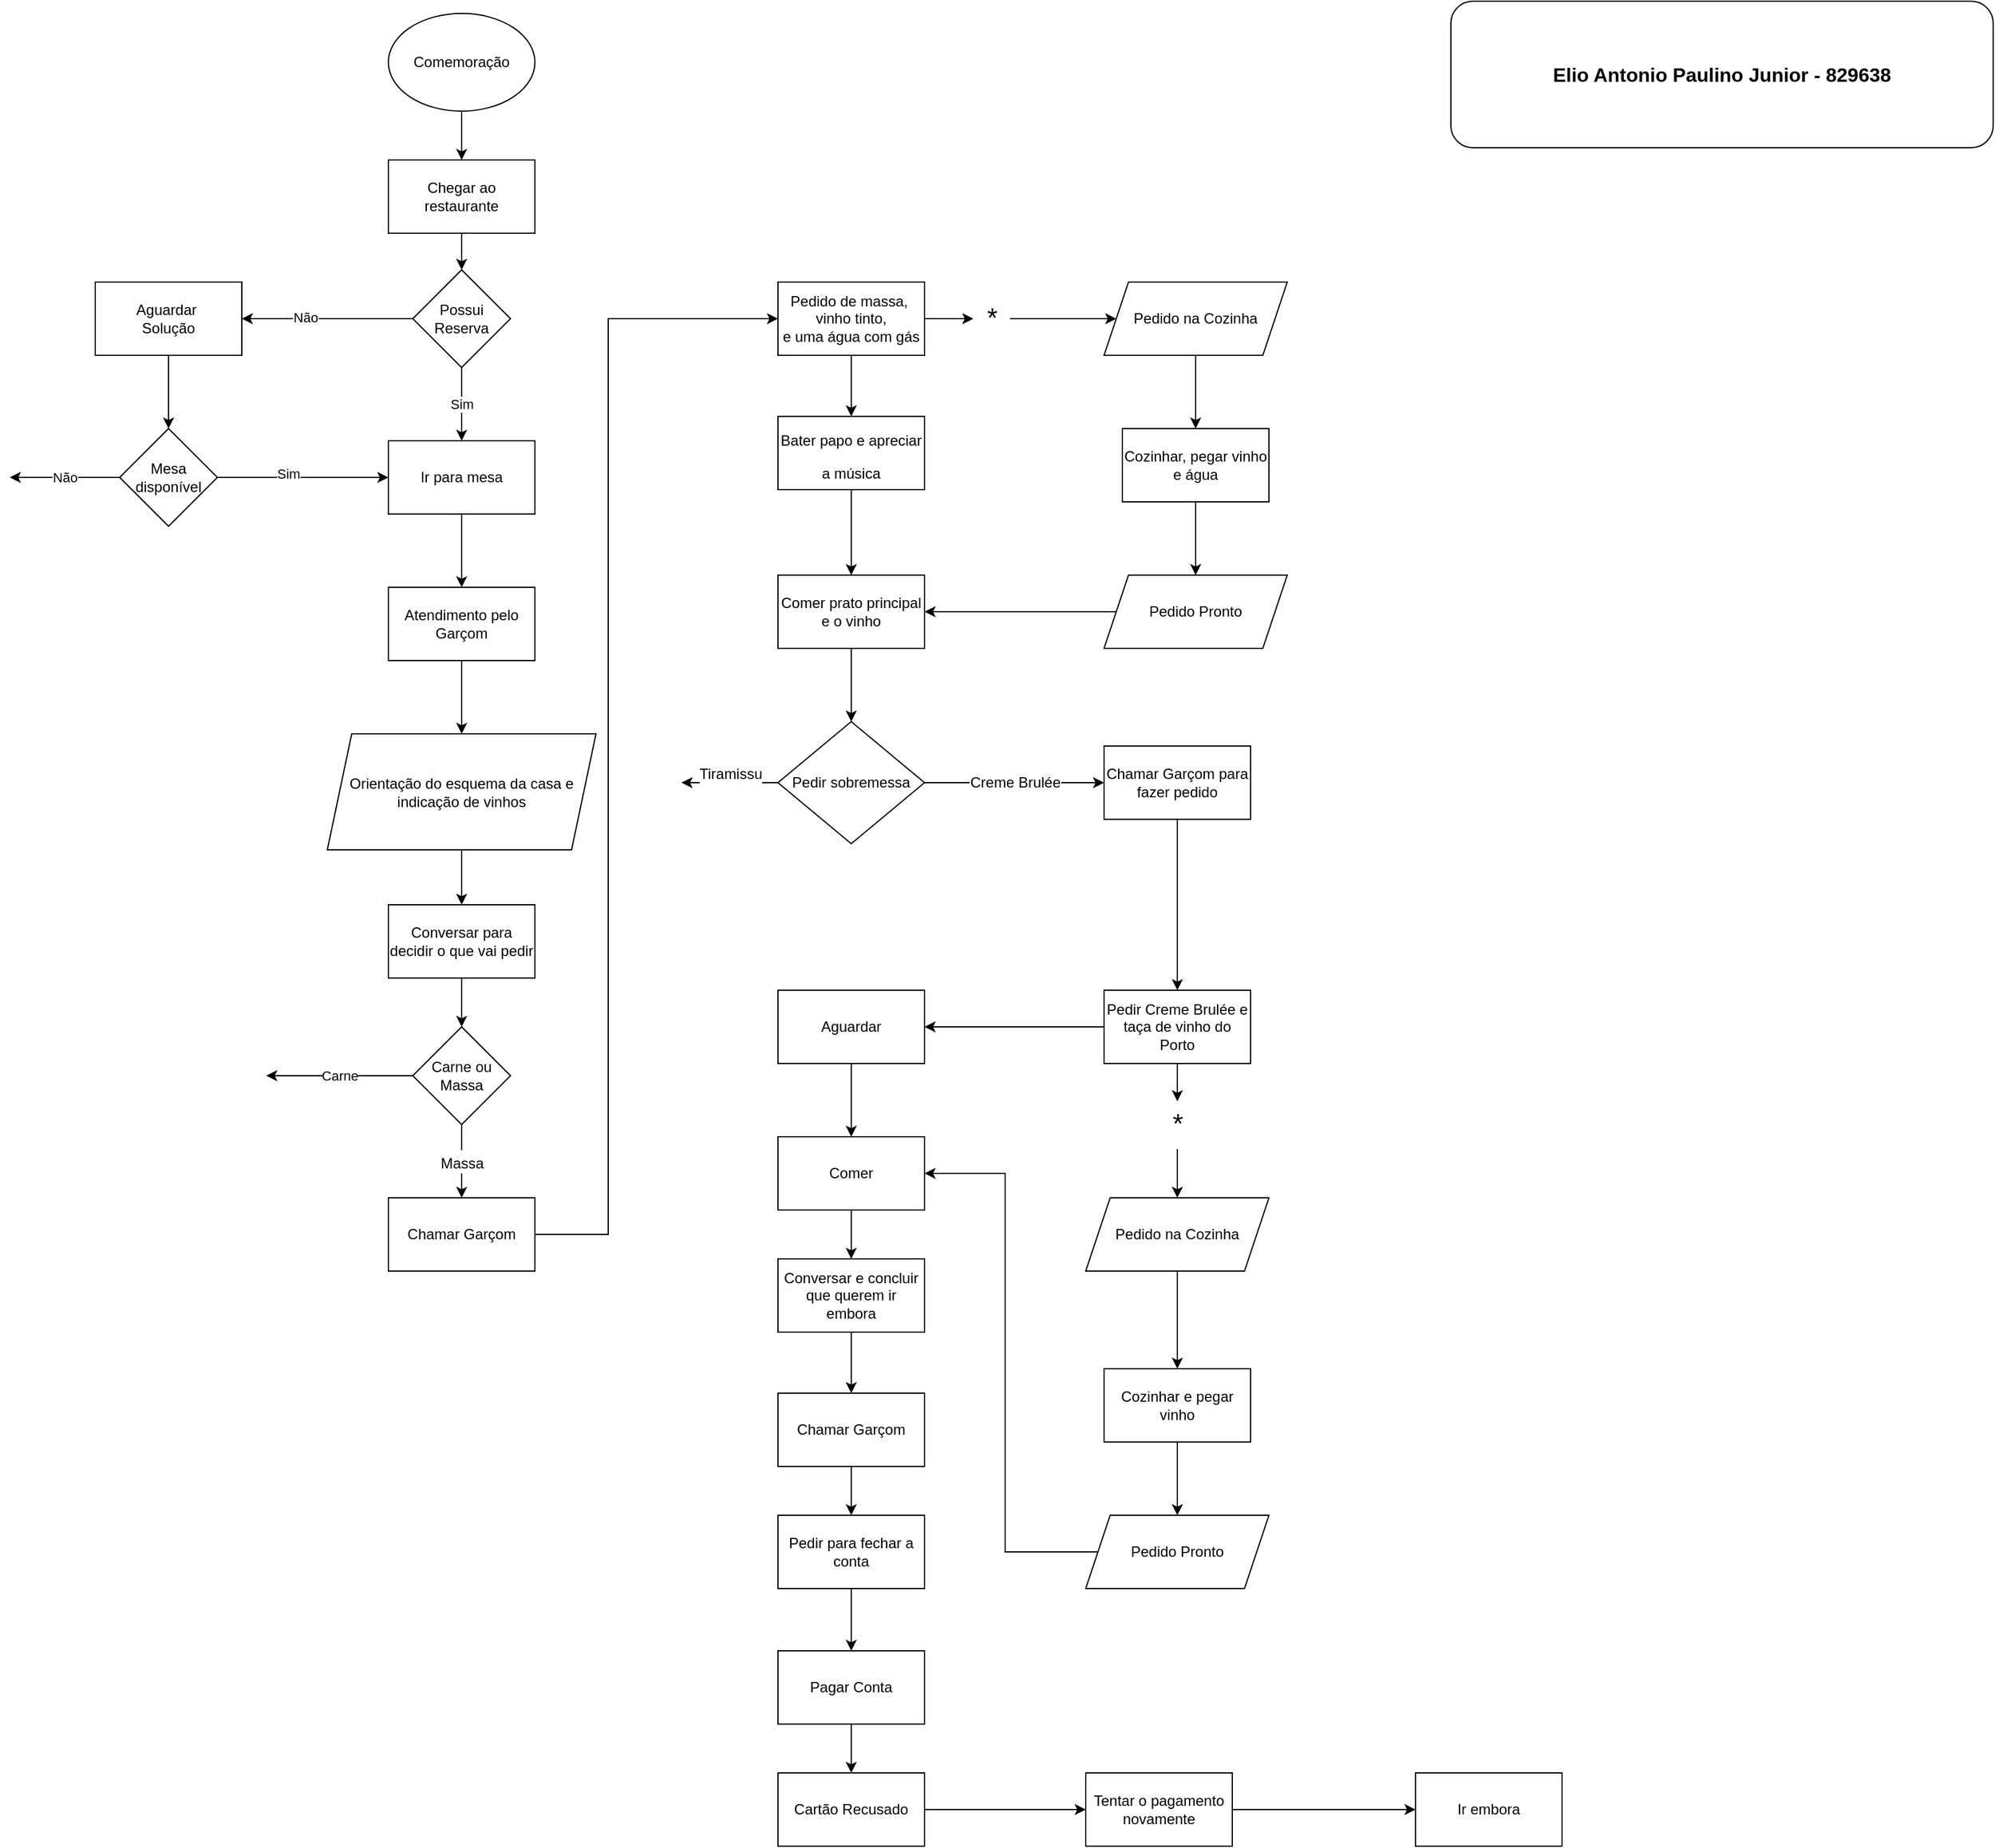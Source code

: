 <mxfile version="20.2.8" type="github">
  <diagram id="CsDq84LYK3NPVZI5AL57" name="Página-1">
    <mxGraphModel dx="1718" dy="662" grid="1" gridSize="10" guides="1" tooltips="1" connect="1" arrows="1" fold="1" page="1" pageScale="1" pageWidth="827" pageHeight="1169" math="0" shadow="0">
      <root>
        <mxCell id="0" />
        <mxCell id="1" parent="0" />
        <mxCell id="h2VD8IaXCJRkYgahIwb_-3" style="edgeStyle=orthogonalEdgeStyle;rounded=0;orthogonalLoop=1;jettySize=auto;html=1;exitX=0.5;exitY=1;exitDx=0;exitDy=0;entryX=0.5;entryY=0;entryDx=0;entryDy=0;" edge="1" parent="1" source="h2VD8IaXCJRkYgahIwb_-1" target="h2VD8IaXCJRkYgahIwb_-2">
          <mxGeometry relative="1" as="geometry" />
        </mxCell>
        <mxCell id="h2VD8IaXCJRkYgahIwb_-1" value="Comemoração" style="ellipse;whiteSpace=wrap;html=1;" vertex="1" parent="1">
          <mxGeometry x="340" y="10" width="120" height="80" as="geometry" />
        </mxCell>
        <mxCell id="h2VD8IaXCJRkYgahIwb_-5" style="edgeStyle=orthogonalEdgeStyle;rounded=0;orthogonalLoop=1;jettySize=auto;html=1;exitX=0.5;exitY=1;exitDx=0;exitDy=0;entryX=0.5;entryY=0;entryDx=0;entryDy=0;" edge="1" parent="1" source="h2VD8IaXCJRkYgahIwb_-2" target="h2VD8IaXCJRkYgahIwb_-4">
          <mxGeometry relative="1" as="geometry" />
        </mxCell>
        <mxCell id="h2VD8IaXCJRkYgahIwb_-2" value="Chegar ao restaurante" style="rounded=0;whiteSpace=wrap;html=1;" vertex="1" parent="1">
          <mxGeometry x="340" y="130" width="120" height="60" as="geometry" />
        </mxCell>
        <mxCell id="h2VD8IaXCJRkYgahIwb_-10" style="edgeStyle=orthogonalEdgeStyle;rounded=0;orthogonalLoop=1;jettySize=auto;html=1;exitX=0;exitY=0.5;exitDx=0;exitDy=0;entryX=1;entryY=0.5;entryDx=0;entryDy=0;" edge="1" parent="1" source="h2VD8IaXCJRkYgahIwb_-4" target="h2VD8IaXCJRkYgahIwb_-7">
          <mxGeometry relative="1" as="geometry" />
        </mxCell>
        <mxCell id="h2VD8IaXCJRkYgahIwb_-11" value="Não" style="edgeLabel;html=1;align=center;verticalAlign=middle;resizable=0;points=[];" vertex="1" connectable="0" parent="h2VD8IaXCJRkYgahIwb_-10">
          <mxGeometry x="0.257" y="-1" relative="1" as="geometry">
            <mxPoint as="offset" />
          </mxGeometry>
        </mxCell>
        <mxCell id="h2VD8IaXCJRkYgahIwb_-12" value="Sim" style="edgeStyle=orthogonalEdgeStyle;rounded=0;orthogonalLoop=1;jettySize=auto;html=1;exitX=0.5;exitY=1;exitDx=0;exitDy=0;entryX=0.5;entryY=0;entryDx=0;entryDy=0;" edge="1" parent="1" source="h2VD8IaXCJRkYgahIwb_-4" target="h2VD8IaXCJRkYgahIwb_-9">
          <mxGeometry relative="1" as="geometry" />
        </mxCell>
        <mxCell id="h2VD8IaXCJRkYgahIwb_-4" value="Possui&lt;br&gt;Reserva" style="rhombus;whiteSpace=wrap;html=1;" vertex="1" parent="1">
          <mxGeometry x="360" y="220" width="80" height="80" as="geometry" />
        </mxCell>
        <mxCell id="h2VD8IaXCJRkYgahIwb_-13" style="edgeStyle=orthogonalEdgeStyle;rounded=0;orthogonalLoop=1;jettySize=auto;html=1;exitX=0.5;exitY=1;exitDx=0;exitDy=0;entryX=0.5;entryY=0;entryDx=0;entryDy=0;" edge="1" parent="1" source="h2VD8IaXCJRkYgahIwb_-7" target="h2VD8IaXCJRkYgahIwb_-8">
          <mxGeometry relative="1" as="geometry" />
        </mxCell>
        <mxCell id="h2VD8IaXCJRkYgahIwb_-7" value="Aguardar&amp;nbsp;&lt;br&gt;Solução" style="rounded=0;whiteSpace=wrap;html=1;" vertex="1" parent="1">
          <mxGeometry x="100" y="230" width="120" height="60" as="geometry" />
        </mxCell>
        <mxCell id="h2VD8IaXCJRkYgahIwb_-14" style="edgeStyle=orthogonalEdgeStyle;rounded=0;orthogonalLoop=1;jettySize=auto;html=1;exitX=1;exitY=0.5;exitDx=0;exitDy=0;entryX=0;entryY=0.5;entryDx=0;entryDy=0;" edge="1" parent="1" source="h2VD8IaXCJRkYgahIwb_-8" target="h2VD8IaXCJRkYgahIwb_-9">
          <mxGeometry relative="1" as="geometry" />
        </mxCell>
        <mxCell id="h2VD8IaXCJRkYgahIwb_-15" value="Sim" style="edgeLabel;html=1;align=center;verticalAlign=middle;resizable=0;points=[];" vertex="1" connectable="0" parent="h2VD8IaXCJRkYgahIwb_-14">
          <mxGeometry x="-0.171" y="3" relative="1" as="geometry">
            <mxPoint as="offset" />
          </mxGeometry>
        </mxCell>
        <mxCell id="h2VD8IaXCJRkYgahIwb_-24" value="Não" style="edgeStyle=orthogonalEdgeStyle;rounded=0;orthogonalLoop=1;jettySize=auto;html=1;exitX=0;exitY=0.5;exitDx=0;exitDy=0;" edge="1" parent="1" source="h2VD8IaXCJRkYgahIwb_-8">
          <mxGeometry relative="1" as="geometry">
            <mxPoint x="30" y="390" as="targetPoint" />
          </mxGeometry>
        </mxCell>
        <mxCell id="h2VD8IaXCJRkYgahIwb_-8" value="Mesa disponível" style="rhombus;whiteSpace=wrap;html=1;" vertex="1" parent="1">
          <mxGeometry x="120" y="350" width="80" height="80" as="geometry" />
        </mxCell>
        <mxCell id="h2VD8IaXCJRkYgahIwb_-18" style="edgeStyle=orthogonalEdgeStyle;rounded=0;orthogonalLoop=1;jettySize=auto;html=1;exitX=0.5;exitY=1;exitDx=0;exitDy=0;entryX=0.5;entryY=0;entryDx=0;entryDy=0;" edge="1" parent="1" source="h2VD8IaXCJRkYgahIwb_-9" target="h2VD8IaXCJRkYgahIwb_-17">
          <mxGeometry relative="1" as="geometry" />
        </mxCell>
        <mxCell id="h2VD8IaXCJRkYgahIwb_-9" value="Ir para mesa" style="rounded=0;whiteSpace=wrap;html=1;" vertex="1" parent="1">
          <mxGeometry x="340" y="360" width="120" height="60" as="geometry" />
        </mxCell>
        <mxCell id="h2VD8IaXCJRkYgahIwb_-20" style="edgeStyle=orthogonalEdgeStyle;rounded=0;orthogonalLoop=1;jettySize=auto;html=1;exitX=0.5;exitY=1;exitDx=0;exitDy=0;entryX=0.5;entryY=0;entryDx=0;entryDy=0;" edge="1" parent="1" source="h2VD8IaXCJRkYgahIwb_-17" target="h2VD8IaXCJRkYgahIwb_-19">
          <mxGeometry relative="1" as="geometry" />
        </mxCell>
        <mxCell id="h2VD8IaXCJRkYgahIwb_-17" value="Atendimento pelo Garçom" style="rounded=0;whiteSpace=wrap;html=1;" vertex="1" parent="1">
          <mxGeometry x="340" y="480" width="120" height="60" as="geometry" />
        </mxCell>
        <mxCell id="h2VD8IaXCJRkYgahIwb_-89" style="edgeStyle=orthogonalEdgeStyle;rounded=0;orthogonalLoop=1;jettySize=auto;html=1;exitX=0.5;exitY=1;exitDx=0;exitDy=0;entryX=0.5;entryY=0;entryDx=0;entryDy=0;fontSize=16;" edge="1" parent="1" source="h2VD8IaXCJRkYgahIwb_-19" target="h2VD8IaXCJRkYgahIwb_-25">
          <mxGeometry relative="1" as="geometry" />
        </mxCell>
        <mxCell id="h2VD8IaXCJRkYgahIwb_-19" value="Orientação do esquema da casa e indicação de vinhos" style="shape=parallelogram;perimeter=parallelogramPerimeter;whiteSpace=wrap;html=1;fixedSize=1;" vertex="1" parent="1">
          <mxGeometry x="290" y="600" width="220" height="95" as="geometry" />
        </mxCell>
        <mxCell id="h2VD8IaXCJRkYgahIwb_-23" value="Carne" style="edgeStyle=orthogonalEdgeStyle;rounded=0;orthogonalLoop=1;jettySize=auto;html=1;exitX=0;exitY=0.5;exitDx=0;exitDy=0;" edge="1" parent="1" source="h2VD8IaXCJRkYgahIwb_-21">
          <mxGeometry relative="1" as="geometry">
            <mxPoint x="240" y="880" as="targetPoint" />
          </mxGeometry>
        </mxCell>
        <mxCell id="h2VD8IaXCJRkYgahIwb_-90" value="&lt;font style=&quot;font-size: 12px;&quot;&gt;Massa&lt;/font&gt;" style="edgeStyle=orthogonalEdgeStyle;rounded=0;orthogonalLoop=1;jettySize=auto;html=1;exitX=0.5;exitY=1;exitDx=0;exitDy=0;entryX=0.5;entryY=0;entryDx=0;entryDy=0;fontSize=16;" edge="1" parent="1" source="h2VD8IaXCJRkYgahIwb_-21" target="h2VD8IaXCJRkYgahIwb_-27">
          <mxGeometry relative="1" as="geometry" />
        </mxCell>
        <mxCell id="h2VD8IaXCJRkYgahIwb_-21" value="Carne ou Massa" style="rhombus;whiteSpace=wrap;html=1;" vertex="1" parent="1">
          <mxGeometry x="360" y="840" width="80" height="80" as="geometry" />
        </mxCell>
        <mxCell id="h2VD8IaXCJRkYgahIwb_-91" style="edgeStyle=orthogonalEdgeStyle;rounded=0;orthogonalLoop=1;jettySize=auto;html=1;exitX=0.5;exitY=1;exitDx=0;exitDy=0;entryX=0.5;entryY=0;entryDx=0;entryDy=0;fontSize=12;" edge="1" parent="1" source="h2VD8IaXCJRkYgahIwb_-25" target="h2VD8IaXCJRkYgahIwb_-21">
          <mxGeometry relative="1" as="geometry" />
        </mxCell>
        <mxCell id="h2VD8IaXCJRkYgahIwb_-25" value="Conversar para decidir o que vai pedir" style="rounded=0;whiteSpace=wrap;html=1;" vertex="1" parent="1">
          <mxGeometry x="340" y="740" width="120" height="60" as="geometry" />
        </mxCell>
        <mxCell id="h2VD8IaXCJRkYgahIwb_-30" style="edgeStyle=orthogonalEdgeStyle;rounded=0;orthogonalLoop=1;jettySize=auto;html=1;exitX=1;exitY=0.5;exitDx=0;exitDy=0;entryX=0;entryY=0.5;entryDx=0;entryDy=0;" edge="1" parent="1" source="h2VD8IaXCJRkYgahIwb_-27" target="h2VD8IaXCJRkYgahIwb_-29">
          <mxGeometry relative="1" as="geometry">
            <Array as="points">
              <mxPoint x="520" y="1010" />
              <mxPoint x="520" y="260" />
            </Array>
          </mxGeometry>
        </mxCell>
        <mxCell id="h2VD8IaXCJRkYgahIwb_-27" value="Chamar Garçom" style="rounded=0;whiteSpace=wrap;html=1;" vertex="1" parent="1">
          <mxGeometry x="340" y="980" width="120" height="60" as="geometry" />
        </mxCell>
        <mxCell id="h2VD8IaXCJRkYgahIwb_-34" style="edgeStyle=orthogonalEdgeStyle;rounded=0;orthogonalLoop=1;jettySize=auto;html=1;exitX=1;exitY=0.5;exitDx=0;exitDy=0;" edge="1" parent="1" source="h2VD8IaXCJRkYgahIwb_-29" target="h2VD8IaXCJRkYgahIwb_-33">
          <mxGeometry relative="1" as="geometry" />
        </mxCell>
        <mxCell id="h2VD8IaXCJRkYgahIwb_-40" style="edgeStyle=orthogonalEdgeStyle;rounded=0;orthogonalLoop=1;jettySize=auto;html=1;exitX=0.5;exitY=1;exitDx=0;exitDy=0;entryX=0.5;entryY=0;entryDx=0;entryDy=0;fontSize=12;" edge="1" parent="1" source="h2VD8IaXCJRkYgahIwb_-29" target="h2VD8IaXCJRkYgahIwb_-39">
          <mxGeometry relative="1" as="geometry" />
        </mxCell>
        <mxCell id="h2VD8IaXCJRkYgahIwb_-29" value="Pedido de massa,&amp;nbsp;&lt;br&gt;vinho tinto,&lt;br&gt;e uma água com gás" style="rounded=0;whiteSpace=wrap;html=1;" vertex="1" parent="1">
          <mxGeometry x="659" y="230" width="120" height="60" as="geometry" />
        </mxCell>
        <mxCell id="h2VD8IaXCJRkYgahIwb_-37" style="edgeStyle=orthogonalEdgeStyle;rounded=0;orthogonalLoop=1;jettySize=auto;html=1;exitX=0.5;exitY=1;exitDx=0;exitDy=0;entryX=0.5;entryY=0;entryDx=0;entryDy=0;fontSize=22;startArrow=none;" edge="1" parent="1" source="h2VD8IaXCJRkYgahIwb_-75" target="h2VD8IaXCJRkYgahIwb_-36">
          <mxGeometry relative="1" as="geometry" />
        </mxCell>
        <mxCell id="h2VD8IaXCJRkYgahIwb_-78" style="edgeStyle=orthogonalEdgeStyle;rounded=0;orthogonalLoop=1;jettySize=auto;html=1;exitX=0.5;exitY=1;exitDx=0;exitDy=0;entryX=0.5;entryY=0;entryDx=0;entryDy=0;fontSize=12;" edge="1" parent="1" source="h2VD8IaXCJRkYgahIwb_-31" target="h2VD8IaXCJRkYgahIwb_-75">
          <mxGeometry relative="1" as="geometry" />
        </mxCell>
        <mxCell id="h2VD8IaXCJRkYgahIwb_-31" value="Pedido na Cozinha" style="shape=parallelogram;perimeter=parallelogramPerimeter;whiteSpace=wrap;html=1;fixedSize=1;" vertex="1" parent="1">
          <mxGeometry x="926" y="230" width="150" height="60" as="geometry" />
        </mxCell>
        <mxCell id="h2VD8IaXCJRkYgahIwb_-35" style="edgeStyle=orthogonalEdgeStyle;rounded=0;orthogonalLoop=1;jettySize=auto;html=1;entryX=0;entryY=0.5;entryDx=0;entryDy=0;fontSize=22;" edge="1" parent="1" source="h2VD8IaXCJRkYgahIwb_-33" target="h2VD8IaXCJRkYgahIwb_-31">
          <mxGeometry relative="1" as="geometry" />
        </mxCell>
        <mxCell id="h2VD8IaXCJRkYgahIwb_-33" value="&lt;font style=&quot;font-size: 22px;&quot;&gt;*&lt;/font&gt;" style="text;html=1;align=center;verticalAlign=middle;resizable=0;points=[];autosize=1;strokeColor=none;fillColor=none;strokeWidth=13;" vertex="1" parent="1">
          <mxGeometry x="819" y="240" width="30" height="40" as="geometry" />
        </mxCell>
        <mxCell id="h2VD8IaXCJRkYgahIwb_-77" style="edgeStyle=orthogonalEdgeStyle;rounded=0;orthogonalLoop=1;jettySize=auto;html=1;exitX=0;exitY=0.5;exitDx=0;exitDy=0;entryX=1;entryY=0.5;entryDx=0;entryDy=0;fontSize=12;" edge="1" parent="1" source="h2VD8IaXCJRkYgahIwb_-36" target="h2VD8IaXCJRkYgahIwb_-42">
          <mxGeometry relative="1" as="geometry" />
        </mxCell>
        <mxCell id="h2VD8IaXCJRkYgahIwb_-36" value="Pedido Pronto" style="shape=parallelogram;perimeter=parallelogramPerimeter;whiteSpace=wrap;html=1;fixedSize=1;" vertex="1" parent="1">
          <mxGeometry x="926" y="470" width="150" height="60" as="geometry" />
        </mxCell>
        <mxCell id="h2VD8IaXCJRkYgahIwb_-44" style="edgeStyle=orthogonalEdgeStyle;rounded=0;orthogonalLoop=1;jettySize=auto;html=1;exitX=0.5;exitY=1;exitDx=0;exitDy=0;entryX=0.5;entryY=0;entryDx=0;entryDy=0;fontSize=12;" edge="1" parent="1" source="h2VD8IaXCJRkYgahIwb_-39" target="h2VD8IaXCJRkYgahIwb_-42">
          <mxGeometry relative="1" as="geometry" />
        </mxCell>
        <mxCell id="h2VD8IaXCJRkYgahIwb_-39" value="&lt;font style=&quot;font-size: 12px;&quot;&gt;Bater papo e apreciar a música&lt;/font&gt;" style="rounded=0;whiteSpace=wrap;html=1;strokeWidth=1;fontSize=22;" vertex="1" parent="1">
          <mxGeometry x="659" y="340" width="120" height="60" as="geometry" />
        </mxCell>
        <mxCell id="h2VD8IaXCJRkYgahIwb_-50" style="edgeStyle=orthogonalEdgeStyle;rounded=0;orthogonalLoop=1;jettySize=auto;html=1;exitX=0.5;exitY=1;exitDx=0;exitDy=0;entryX=0.5;entryY=0;entryDx=0;entryDy=0;fontSize=12;" edge="1" parent="1" source="h2VD8IaXCJRkYgahIwb_-42" target="h2VD8IaXCJRkYgahIwb_-45">
          <mxGeometry relative="1" as="geometry" />
        </mxCell>
        <mxCell id="h2VD8IaXCJRkYgahIwb_-42" value="Comer prato principal e o vinho" style="rounded=0;whiteSpace=wrap;html=1;strokeWidth=1;fontSize=12;" vertex="1" parent="1">
          <mxGeometry x="659" y="470" width="120" height="60" as="geometry" />
        </mxCell>
        <mxCell id="h2VD8IaXCJRkYgahIwb_-49" value="Creme Brulée" style="edgeStyle=orthogonalEdgeStyle;rounded=0;orthogonalLoop=1;jettySize=auto;html=1;exitX=1;exitY=0.5;exitDx=0;exitDy=0;entryX=0;entryY=0.5;entryDx=0;entryDy=0;fontSize=12;" edge="1" parent="1" source="h2VD8IaXCJRkYgahIwb_-45" target="h2VD8IaXCJRkYgahIwb_-48">
          <mxGeometry relative="1" as="geometry" />
        </mxCell>
        <mxCell id="h2VD8IaXCJRkYgahIwb_-86" value="&#xa;&lt;span style=&quot;color: rgb(0, 0, 0); font-family: Helvetica; font-size: 12px; font-style: normal; font-variant-ligatures: normal; font-variant-caps: normal; font-weight: 400; letter-spacing: normal; orphans: 2; text-align: center; text-indent: 0px; text-transform: none; widows: 2; word-spacing: 0px; -webkit-text-stroke-width: 0px; background-color: rgb(255, 255, 255); text-decoration-thickness: initial; text-decoration-style: initial; text-decoration-color: initial; float: none; display: inline !important;&quot;&gt;Tiramissu&lt;/span&gt;&#xa;&#xa;" style="edgeStyle=orthogonalEdgeStyle;rounded=0;orthogonalLoop=1;jettySize=auto;html=1;exitX=0;exitY=0.5;exitDx=0;exitDy=0;fontSize=12;" edge="1" parent="1" source="h2VD8IaXCJRkYgahIwb_-45">
          <mxGeometry relative="1" as="geometry">
            <mxPoint x="580" y="640" as="targetPoint" />
          </mxGeometry>
        </mxCell>
        <mxCell id="h2VD8IaXCJRkYgahIwb_-45" value="Pedir sobremessa" style="rhombus;whiteSpace=wrap;html=1;strokeWidth=1;fontSize=12;" vertex="1" parent="1">
          <mxGeometry x="659" y="590" width="120" height="100" as="geometry" />
        </mxCell>
        <mxCell id="h2VD8IaXCJRkYgahIwb_-52" style="edgeStyle=orthogonalEdgeStyle;rounded=0;orthogonalLoop=1;jettySize=auto;html=1;exitX=0.5;exitY=1;exitDx=0;exitDy=0;entryX=0.5;entryY=0;entryDx=0;entryDy=0;fontSize=12;" edge="1" parent="1" source="h2VD8IaXCJRkYgahIwb_-48" target="h2VD8IaXCJRkYgahIwb_-51">
          <mxGeometry relative="1" as="geometry" />
        </mxCell>
        <mxCell id="h2VD8IaXCJRkYgahIwb_-48" value="Chamar Garçom para fazer pedido" style="rounded=0;whiteSpace=wrap;html=1;strokeWidth=1;fontSize=12;" vertex="1" parent="1">
          <mxGeometry x="926" y="610" width="120" height="60" as="geometry" />
        </mxCell>
        <mxCell id="h2VD8IaXCJRkYgahIwb_-54" style="edgeStyle=orthogonalEdgeStyle;rounded=0;orthogonalLoop=1;jettySize=auto;html=1;exitX=0.5;exitY=1;exitDx=0;exitDy=0;entryX=0.5;entryY=0.025;entryDx=0;entryDy=0;entryPerimeter=0;fontSize=12;" edge="1" parent="1" source="h2VD8IaXCJRkYgahIwb_-51" target="h2VD8IaXCJRkYgahIwb_-53">
          <mxGeometry relative="1" as="geometry" />
        </mxCell>
        <mxCell id="h2VD8IaXCJRkYgahIwb_-60" style="edgeStyle=orthogonalEdgeStyle;rounded=0;orthogonalLoop=1;jettySize=auto;html=1;entryX=1;entryY=0.5;entryDx=0;entryDy=0;fontSize=12;" edge="1" parent="1" source="h2VD8IaXCJRkYgahIwb_-51" target="h2VD8IaXCJRkYgahIwb_-59">
          <mxGeometry relative="1" as="geometry" />
        </mxCell>
        <mxCell id="h2VD8IaXCJRkYgahIwb_-51" value="Pedir Creme Brulée e taça de vinho do Porto" style="rounded=0;whiteSpace=wrap;html=1;strokeWidth=1;fontSize=12;" vertex="1" parent="1">
          <mxGeometry x="926" y="810" width="120" height="60" as="geometry" />
        </mxCell>
        <mxCell id="h2VD8IaXCJRkYgahIwb_-58" style="edgeStyle=orthogonalEdgeStyle;rounded=0;orthogonalLoop=1;jettySize=auto;html=1;entryX=0.5;entryY=0;entryDx=0;entryDy=0;fontSize=12;" edge="1" parent="1" source="h2VD8IaXCJRkYgahIwb_-53" target="h2VD8IaXCJRkYgahIwb_-56">
          <mxGeometry relative="1" as="geometry" />
        </mxCell>
        <mxCell id="h2VD8IaXCJRkYgahIwb_-53" value="&lt;font style=&quot;font-size: 22px;&quot;&gt;*&lt;/font&gt;" style="text;html=1;align=center;verticalAlign=middle;resizable=0;points=[];autosize=1;strokeColor=none;fillColor=none;strokeWidth=13;" vertex="1" parent="1">
          <mxGeometry x="971" y="900" width="30" height="40" as="geometry" />
        </mxCell>
        <mxCell id="h2VD8IaXCJRkYgahIwb_-80" style="edgeStyle=orthogonalEdgeStyle;rounded=0;orthogonalLoop=1;jettySize=auto;html=1;exitX=0.5;exitY=1;exitDx=0;exitDy=0;fontSize=12;" edge="1" parent="1" source="h2VD8IaXCJRkYgahIwb_-56" target="h2VD8IaXCJRkYgahIwb_-79">
          <mxGeometry relative="1" as="geometry" />
        </mxCell>
        <mxCell id="h2VD8IaXCJRkYgahIwb_-56" value="Pedido na Cozinha" style="shape=parallelogram;perimeter=parallelogramPerimeter;whiteSpace=wrap;html=1;fixedSize=1;" vertex="1" parent="1">
          <mxGeometry x="911" y="980" width="150" height="60" as="geometry" />
        </mxCell>
        <mxCell id="h2VD8IaXCJRkYgahIwb_-63" style="edgeStyle=orthogonalEdgeStyle;rounded=0;orthogonalLoop=1;jettySize=auto;html=1;exitX=0;exitY=0.5;exitDx=0;exitDy=0;entryX=1;entryY=0.5;entryDx=0;entryDy=0;fontSize=12;" edge="1" parent="1" source="h2VD8IaXCJRkYgahIwb_-57" target="h2VD8IaXCJRkYgahIwb_-61">
          <mxGeometry relative="1" as="geometry" />
        </mxCell>
        <mxCell id="h2VD8IaXCJRkYgahIwb_-57" value="Pedido Pronto" style="shape=parallelogram;perimeter=parallelogramPerimeter;whiteSpace=wrap;html=1;fixedSize=1;" vertex="1" parent="1">
          <mxGeometry x="911" y="1240" width="150" height="60" as="geometry" />
        </mxCell>
        <mxCell id="h2VD8IaXCJRkYgahIwb_-62" style="edgeStyle=orthogonalEdgeStyle;rounded=0;orthogonalLoop=1;jettySize=auto;html=1;exitX=0.5;exitY=1;exitDx=0;exitDy=0;entryX=0.5;entryY=0;entryDx=0;entryDy=0;fontSize=12;" edge="1" parent="1" source="h2VD8IaXCJRkYgahIwb_-59" target="h2VD8IaXCJRkYgahIwb_-61">
          <mxGeometry relative="1" as="geometry" />
        </mxCell>
        <mxCell id="h2VD8IaXCJRkYgahIwb_-59" value="Aguardar" style="rounded=0;whiteSpace=wrap;html=1;strokeWidth=1;fontSize=12;" vertex="1" parent="1">
          <mxGeometry x="659" y="810" width="120" height="60" as="geometry" />
        </mxCell>
        <mxCell id="h2VD8IaXCJRkYgahIwb_-84" style="edgeStyle=orthogonalEdgeStyle;rounded=0;orthogonalLoop=1;jettySize=auto;html=1;exitX=0.5;exitY=1;exitDx=0;exitDy=0;entryX=0.5;entryY=0;entryDx=0;entryDy=0;fontSize=12;" edge="1" parent="1" source="h2VD8IaXCJRkYgahIwb_-61" target="h2VD8IaXCJRkYgahIwb_-82">
          <mxGeometry relative="1" as="geometry" />
        </mxCell>
        <mxCell id="h2VD8IaXCJRkYgahIwb_-61" value="Comer" style="rounded=0;whiteSpace=wrap;html=1;strokeWidth=1;fontSize=12;" vertex="1" parent="1">
          <mxGeometry x="659" y="930" width="120" height="60" as="geometry" />
        </mxCell>
        <mxCell id="h2VD8IaXCJRkYgahIwb_-70" style="edgeStyle=orthogonalEdgeStyle;rounded=0;orthogonalLoop=1;jettySize=auto;html=1;exitX=0.5;exitY=1;exitDx=0;exitDy=0;entryX=0.5;entryY=0;entryDx=0;entryDy=0;fontSize=12;" edge="1" parent="1" source="h2VD8IaXCJRkYgahIwb_-64" target="h2VD8IaXCJRkYgahIwb_-66">
          <mxGeometry relative="1" as="geometry" />
        </mxCell>
        <mxCell id="h2VD8IaXCJRkYgahIwb_-64" value="Pedir para fechar a conta" style="rounded=0;whiteSpace=wrap;html=1;strokeWidth=1;fontSize=12;" vertex="1" parent="1">
          <mxGeometry x="659" y="1240" width="120" height="60" as="geometry" />
        </mxCell>
        <mxCell id="h2VD8IaXCJRkYgahIwb_-71" style="edgeStyle=orthogonalEdgeStyle;rounded=0;orthogonalLoop=1;jettySize=auto;html=1;exitX=0.5;exitY=1;exitDx=0;exitDy=0;entryX=0.5;entryY=0;entryDx=0;entryDy=0;fontSize=12;" edge="1" parent="1" source="h2VD8IaXCJRkYgahIwb_-66" target="h2VD8IaXCJRkYgahIwb_-68">
          <mxGeometry relative="1" as="geometry" />
        </mxCell>
        <mxCell id="h2VD8IaXCJRkYgahIwb_-66" value="Pagar Conta" style="rounded=0;whiteSpace=wrap;html=1;strokeWidth=1;fontSize=12;" vertex="1" parent="1">
          <mxGeometry x="659" y="1351" width="120" height="60" as="geometry" />
        </mxCell>
        <mxCell id="h2VD8IaXCJRkYgahIwb_-74" style="edgeStyle=orthogonalEdgeStyle;rounded=0;orthogonalLoop=1;jettySize=auto;html=1;exitX=1;exitY=0.5;exitDx=0;exitDy=0;entryX=0;entryY=0.5;entryDx=0;entryDy=0;fontSize=12;" edge="1" parent="1" source="h2VD8IaXCJRkYgahIwb_-67" target="h2VD8IaXCJRkYgahIwb_-73">
          <mxGeometry relative="1" as="geometry" />
        </mxCell>
        <mxCell id="h2VD8IaXCJRkYgahIwb_-67" value="Tentar o pagamento novamente" style="rounded=0;whiteSpace=wrap;html=1;strokeWidth=1;fontSize=12;" vertex="1" parent="1">
          <mxGeometry x="911" y="1451" width="120" height="60" as="geometry" />
        </mxCell>
        <mxCell id="h2VD8IaXCJRkYgahIwb_-85" style="edgeStyle=orthogonalEdgeStyle;rounded=0;orthogonalLoop=1;jettySize=auto;html=1;exitX=1;exitY=0.5;exitDx=0;exitDy=0;entryX=0;entryY=0.5;entryDx=0;entryDy=0;fontSize=12;" edge="1" parent="1" source="h2VD8IaXCJRkYgahIwb_-68" target="h2VD8IaXCJRkYgahIwb_-67">
          <mxGeometry relative="1" as="geometry" />
        </mxCell>
        <mxCell id="h2VD8IaXCJRkYgahIwb_-68" value="Cartão Recusado" style="rounded=0;whiteSpace=wrap;html=1;strokeWidth=1;fontSize=12;" vertex="1" parent="1">
          <mxGeometry x="659" y="1451" width="120" height="60" as="geometry" />
        </mxCell>
        <mxCell id="h2VD8IaXCJRkYgahIwb_-73" value="Ir embora" style="rounded=0;whiteSpace=wrap;html=1;strokeWidth=1;fontSize=12;" vertex="1" parent="1">
          <mxGeometry x="1181" y="1451" width="120" height="60" as="geometry" />
        </mxCell>
        <mxCell id="h2VD8IaXCJRkYgahIwb_-75" value="Cozinhar, pegar vinho e água" style="rounded=0;whiteSpace=wrap;html=1;strokeWidth=1;fontSize=12;" vertex="1" parent="1">
          <mxGeometry x="941" y="350" width="120" height="60" as="geometry" />
        </mxCell>
        <mxCell id="h2VD8IaXCJRkYgahIwb_-81" style="edgeStyle=orthogonalEdgeStyle;rounded=0;orthogonalLoop=1;jettySize=auto;html=1;entryX=0.5;entryY=0;entryDx=0;entryDy=0;fontSize=12;" edge="1" parent="1" source="h2VD8IaXCJRkYgahIwb_-79" target="h2VD8IaXCJRkYgahIwb_-57">
          <mxGeometry relative="1" as="geometry" />
        </mxCell>
        <mxCell id="h2VD8IaXCJRkYgahIwb_-79" value="Cozinhar e pegar vinho" style="rounded=0;whiteSpace=wrap;html=1;strokeWidth=1;fontSize=12;" vertex="1" parent="1">
          <mxGeometry x="926" y="1120" width="120" height="60" as="geometry" />
        </mxCell>
        <mxCell id="h2VD8IaXCJRkYgahIwb_-93" style="edgeStyle=orthogonalEdgeStyle;rounded=0;orthogonalLoop=1;jettySize=auto;html=1;exitX=0.5;exitY=1;exitDx=0;exitDy=0;entryX=0.5;entryY=0;entryDx=0;entryDy=0;fontSize=12;" edge="1" parent="1" source="h2VD8IaXCJRkYgahIwb_-82" target="h2VD8IaXCJRkYgahIwb_-92">
          <mxGeometry relative="1" as="geometry" />
        </mxCell>
        <mxCell id="h2VD8IaXCJRkYgahIwb_-82" value="Conversar e concluir que querem ir embora" style="rounded=0;whiteSpace=wrap;html=1;strokeWidth=1;fontSize=12;" vertex="1" parent="1">
          <mxGeometry x="659" y="1030" width="120" height="60" as="geometry" />
        </mxCell>
        <mxCell id="h2VD8IaXCJRkYgahIwb_-88" value="&lt;font style=&quot;font-size: 16px;&quot;&gt;&lt;b&gt;Elio Antonio Paulino Junior - 829638&lt;/b&gt;&lt;/font&gt;" style="rounded=1;whiteSpace=wrap;html=1;strokeWidth=1;fontSize=12;" vertex="1" parent="1">
          <mxGeometry x="1210" width="444" height="120" as="geometry" />
        </mxCell>
        <mxCell id="h2VD8IaXCJRkYgahIwb_-94" style="edgeStyle=orthogonalEdgeStyle;rounded=0;orthogonalLoop=1;jettySize=auto;html=1;exitX=0.5;exitY=1;exitDx=0;exitDy=0;entryX=0.5;entryY=0;entryDx=0;entryDy=0;fontSize=12;" edge="1" parent="1" source="h2VD8IaXCJRkYgahIwb_-92" target="h2VD8IaXCJRkYgahIwb_-64">
          <mxGeometry relative="1" as="geometry" />
        </mxCell>
        <mxCell id="h2VD8IaXCJRkYgahIwb_-92" value="Chamar Garçom" style="rounded=0;whiteSpace=wrap;html=1;strokeWidth=1;fontSize=12;" vertex="1" parent="1">
          <mxGeometry x="659" y="1140" width="120" height="60" as="geometry" />
        </mxCell>
      </root>
    </mxGraphModel>
  </diagram>
</mxfile>
